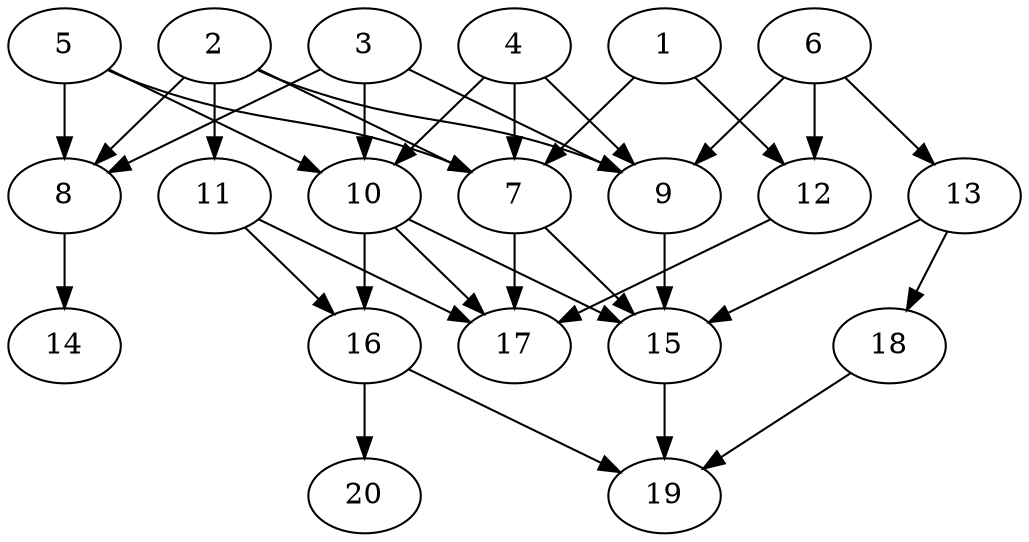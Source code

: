 // DAG automatically generated by daggen at Tue Jul 23 14:25:45 2019
// ./daggen --dot -n 20 --ccr 0.3 --fat 0.7 --regular 0.5 --density 0.6 --mindata 5242880 --maxdata 52428800 
digraph G {
  1 [size="28050773", alpha="0.14", expect_size="8415232"] 
  1 -> 7 [size ="8415232"]
  1 -> 12 [size ="8415232"]
  2 [size="144418133", alpha="0.07", expect_size="43325440"] 
  2 -> 7 [size ="43325440"]
  2 -> 8 [size ="43325440"]
  2 -> 9 [size ="43325440"]
  2 -> 11 [size ="43325440"]
  3 [size="58917547", alpha="0.05", expect_size="17675264"] 
  3 -> 8 [size ="17675264"]
  3 -> 9 [size ="17675264"]
  3 -> 10 [size ="17675264"]
  4 [size="96303787", alpha="0.11", expect_size="28891136"] 
  4 -> 7 [size ="28891136"]
  4 -> 9 [size ="28891136"]
  4 -> 10 [size ="28891136"]
  5 [size="104540160", alpha="0.07", expect_size="31362048"] 
  5 -> 7 [size ="31362048"]
  5 -> 8 [size ="31362048"]
  5 -> 10 [size ="31362048"]
  6 [size="112298667", alpha="0.04", expect_size="33689600"] 
  6 -> 9 [size ="33689600"]
  6 -> 12 [size ="33689600"]
  6 -> 13 [size ="33689600"]
  7 [size="80145067", alpha="0.12", expect_size="24043520"] 
  7 -> 15 [size ="24043520"]
  7 -> 17 [size ="24043520"]
  8 [size="92801707", alpha="0.10", expect_size="27840512"] 
  8 -> 14 [size ="27840512"]
  9 [size="40949760", alpha="0.08", expect_size="12284928"] 
  9 -> 15 [size ="12284928"]
  10 [size="80455680", alpha="0.12", expect_size="24136704"] 
  10 -> 15 [size ="24136704"]
  10 -> 16 [size ="24136704"]
  10 -> 17 [size ="24136704"]
  11 [size="77315413", alpha="0.17", expect_size="23194624"] 
  11 -> 16 [size ="23194624"]
  11 -> 17 [size ="23194624"]
  12 [size="33167360", alpha="0.06", expect_size="9950208"] 
  12 -> 17 [size ="9950208"]
  13 [size="89576107", alpha="0.19", expect_size="26872832"] 
  13 -> 15 [size ="26872832"]
  13 -> 18 [size ="26872832"]
  14 [size="126303573", alpha="0.16", expect_size="37891072"] 
  15 [size="59409067", alpha="0.19", expect_size="17822720"] 
  15 -> 19 [size ="17822720"]
  16 [size="112599040", alpha="0.11", expect_size="33779712"] 
  16 -> 19 [size ="33779712"]
  16 -> 20 [size ="33779712"]
  17 [size="140721493", alpha="0.04", expect_size="42216448"] 
  18 [size="79110827", alpha="0.01", expect_size="23733248"] 
  18 -> 19 [size ="23733248"]
  19 [size="159569920", alpha="0.19", expect_size="47870976"] 
  20 [size="66208427", alpha="0.07", expect_size="19862528"] 
}
